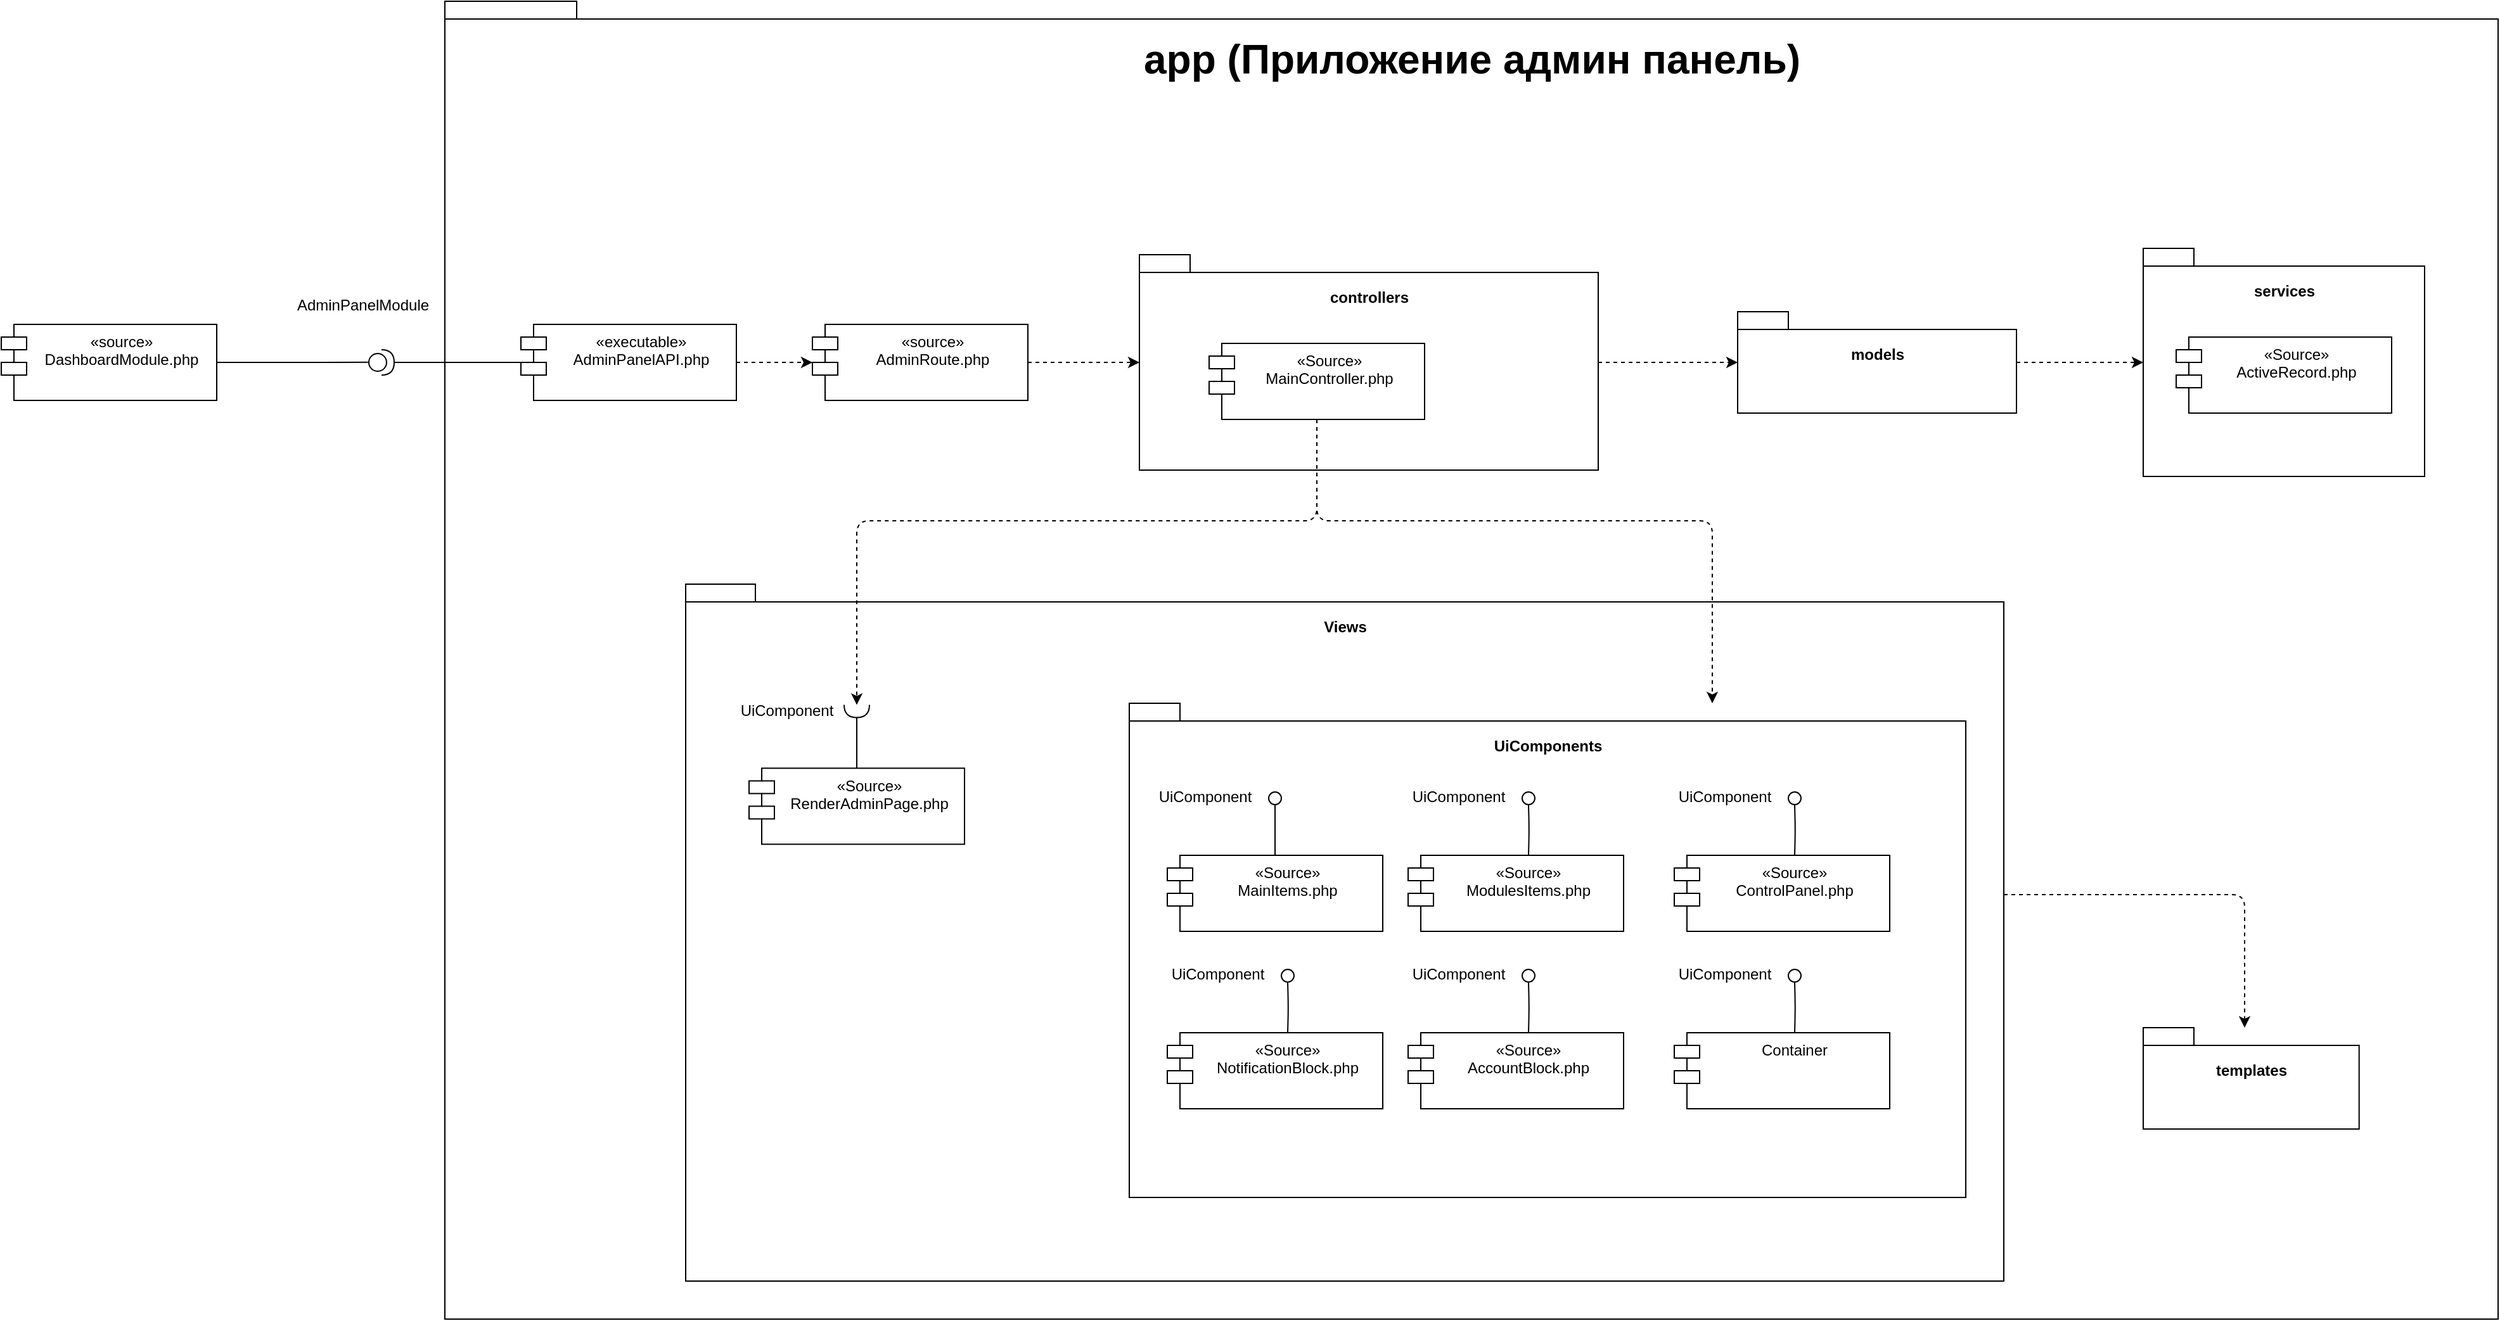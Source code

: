 <mxfile>
    <diagram name="Страница 1" id="XqwJs3OHlsFWiFqLp2U1">
        <mxGraphModel dx="2092" dy="1218" grid="1" gridSize="10" guides="1" tooltips="1" connect="1" arrows="1" fold="1" page="1" pageScale="1" pageWidth="850" pageHeight="1100" math="0" shadow="0">
            <root>
                <mxCell id="0"/>
                <mxCell id="1" parent="0"/>
                <mxCell id="221" value="app (Приложение админ панель)" style="shape=folder;fontStyle=1;spacingTop=20;tabWidth=40;tabHeight=14;tabPosition=left;html=1;fontSize=32;verticalAlign=top;" parent="1" vertex="1">
                    <mxGeometry x="-300" y="10" width="1620" height="1040" as="geometry"/>
                </mxCell>
                <mxCell id="237" style="edgeStyle=orthogonalEdgeStyle;html=1;dashed=1;" edge="1" parent="1" source="187" target="198">
                    <mxGeometry relative="1" as="geometry"/>
                </mxCell>
                <mxCell id="187" value="controllers" style="shape=folder;fontStyle=1;spacingTop=20;tabWidth=40;tabHeight=14;tabPosition=left;html=1;verticalAlign=top;" parent="1" vertex="1">
                    <mxGeometry x="248" y="210" width="362" height="170" as="geometry"/>
                </mxCell>
                <mxCell id="197" style="edgeStyle=orthogonalEdgeStyle;rounded=1;html=1;dashed=1;" parent="1" source="163" target="187" edge="1">
                    <mxGeometry relative="1" as="geometry"/>
                </mxCell>
                <mxCell id="163" value="«source»&#10;AdminRoute.php" style="shape=module;align=left;spacingLeft=20;align=center;verticalAlign=top;" parent="1" vertex="1">
                    <mxGeometry x="-10" y="265" width="170" height="60" as="geometry"/>
                </mxCell>
                <mxCell id="177" style="edgeStyle=orthogonalEdgeStyle;rounded=1;html=1;dashed=1;" parent="1" source="168" target="163" edge="1">
                    <mxGeometry relative="1" as="geometry"/>
                </mxCell>
                <mxCell id="168" value="«executable»&#10;AdminPanelAPI.php" style="shape=module;align=left;spacingLeft=20;align=center;verticalAlign=top;" parent="1" vertex="1">
                    <mxGeometry x="-240" y="265" width="170" height="60" as="geometry"/>
                </mxCell>
                <mxCell id="173" value="AdminPanelModule" style="text;html=1;align=center;verticalAlign=middle;resizable=0;points=[];autosize=1;strokeColor=none;fillColor=none;" parent="1" vertex="1">
                    <mxGeometry x="-430" y="235" width="130" height="30" as="geometry"/>
                </mxCell>
                <mxCell id="137" style="edgeStyle=orthogonalEdgeStyle;rounded=1;jumpStyle=none;html=1;strokeWidth=1;fontColor=default;startArrow=none;startFill=0;endArrow=none;endFill=0;endSize=10;exitX=1;exitY=0.5;exitDx=0;exitDy=0;entryX=-0.031;entryY=0.495;entryDx=0;entryDy=0;entryPerimeter=0;" parent="1" source="138" target="218" edge="1">
                    <mxGeometry relative="1" as="geometry">
                        <mxPoint x="-505" y="310" as="sourcePoint"/>
                        <mxPoint x="-370" y="350" as="targetPoint"/>
                        <Array as="points"/>
                    </mxGeometry>
                </mxCell>
                <mxCell id="138" value="«source»&#10;DashboardModule.php" style="shape=module;align=left;spacingLeft=20;align=center;verticalAlign=top;" parent="1" vertex="1">
                    <mxGeometry x="-650" y="265" width="170" height="60" as="geometry"/>
                </mxCell>
                <mxCell id="178" value="«Source»&#10;MainController.php" style="shape=module;align=left;spacingLeft=20;align=center;verticalAlign=top;" parent="1" vertex="1">
                    <mxGeometry x="303" y="280" width="170" height="60" as="geometry"/>
                </mxCell>
                <mxCell id="218" value="" style="shape=providedRequiredInterface;html=1;verticalLabelPosition=bottom;sketch=0;movable=1;resizable=1;rotatable=1;deletable=1;editable=1;connectable=1;fontSize=32;" parent="1" vertex="1">
                    <mxGeometry x="-360" y="285" width="20" height="20" as="geometry"/>
                </mxCell>
                <mxCell id="220" style="edgeStyle=orthogonalEdgeStyle;rounded=1;jumpStyle=none;html=1;strokeWidth=1;fontColor=default;startArrow=none;startFill=0;endArrow=none;endFill=0;endSize=10;exitX=1;exitY=0.5;exitDx=0;exitDy=0;exitPerimeter=0;" parent="1" source="218" target="168" edge="1">
                    <mxGeometry relative="1" as="geometry">
                        <mxPoint x="-319.4" y="350.1" as="sourcePoint"/>
                        <mxPoint x="-270.02" y="350.0" as="targetPoint"/>
                        <Array as="points"/>
                    </mxGeometry>
                </mxCell>
                <mxCell id="226" value="" style="group" parent="1" vertex="1" connectable="0">
                    <mxGeometry x="1040" y="205" width="222" height="180" as="geometry"/>
                </mxCell>
                <mxCell id="203" value="services" style="shape=folder;fontStyle=1;spacingTop=20;tabWidth=40;tabHeight=14;tabPosition=left;html=1;verticalAlign=top;" parent="226" vertex="1">
                    <mxGeometry width="222" height="180" as="geometry"/>
                </mxCell>
                <mxCell id="204" value="«Source»&#10;ActiveRecord.php" style="shape=module;align=left;spacingLeft=20;align=center;verticalAlign=top;" parent="226" vertex="1">
                    <mxGeometry x="26" y="70" width="170" height="60" as="geometry"/>
                </mxCell>
                <mxCell id="238" style="edgeStyle=orthogonalEdgeStyle;html=1;dashed=1;" edge="1" parent="1" source="198" target="203">
                    <mxGeometry relative="1" as="geometry"/>
                </mxCell>
                <mxCell id="198" value="models" style="shape=folder;fontStyle=1;spacingTop=20;tabWidth=40;tabHeight=14;tabPosition=left;html=1;verticalAlign=top;" parent="1" vertex="1">
                    <mxGeometry x="720" y="255" width="220" height="80" as="geometry"/>
                </mxCell>
                <mxCell id="230" value="templates" style="shape=folder;fontStyle=1;spacingTop=20;tabWidth=40;tabHeight=14;tabPosition=left;html=1;verticalAlign=top;" parent="1" vertex="1">
                    <mxGeometry x="1040" y="820" width="170.35" height="80" as="geometry"/>
                </mxCell>
                <mxCell id="233" value="" style="group" vertex="1" connectable="0" parent="1">
                    <mxGeometry x="-110" y="470" width="1040" height="550" as="geometry"/>
                </mxCell>
                <mxCell id="59" value="Views" style="shape=folder;fontStyle=1;spacingTop=20;tabWidth=40;tabHeight=14;tabPosition=left;html=1;fontColor=default;verticalAlign=top;" parent="233" vertex="1">
                    <mxGeometry width="1040" height="550" as="geometry"/>
                </mxCell>
                <mxCell id="231" value="" style="group" vertex="1" connectable="0" parent="233">
                    <mxGeometry x="350" y="94" width="660" height="390" as="geometry"/>
                </mxCell>
                <mxCell id="49" value="UiComponents" style="shape=folder;fontStyle=1;spacingTop=20;tabWidth=40;tabHeight=14;tabPosition=left;align=center;spacing=2;fontColor=default;html=1;verticalAlign=top;movable=1;resizable=1;rotatable=1;deletable=1;editable=1;connectable=1;" parent="231" vertex="1">
                    <mxGeometry width="660" height="390" as="geometry"/>
                </mxCell>
                <mxCell id="53" value="«Source»&#10;MainItems.php" style="shape=module;align=left;spacingLeft=20;align=center;verticalAlign=top;" parent="231" vertex="1">
                    <mxGeometry x="30" y="120" width="170" height="60" as="geometry"/>
                </mxCell>
                <mxCell id="54" value="«Source»&#10;ModulesItems.php" style="shape=module;align=left;spacingLeft=20;align=center;verticalAlign=top;" parent="231" vertex="1">
                    <mxGeometry x="220" y="120" width="170" height="60" as="geometry"/>
                </mxCell>
                <mxCell id="55" value="«Source»&#10;ControlPanel.php" style="shape=module;align=left;spacingLeft=20;align=center;verticalAlign=top;" parent="231" vertex="1">
                    <mxGeometry x="430" y="120" width="170" height="60" as="geometry"/>
                </mxCell>
                <mxCell id="56" value="«Source»&#10;NotificationBlock.php" style="shape=module;align=left;spacingLeft=20;align=center;verticalAlign=top;" parent="231" vertex="1">
                    <mxGeometry x="30" y="260" width="170" height="60" as="geometry"/>
                </mxCell>
                <mxCell id="57" value="«Source»&#10;AccountBlock.php" style="shape=module;align=left;spacingLeft=20;align=center;verticalAlign=top;" parent="231" vertex="1">
                    <mxGeometry x="220" y="260" width="170" height="60" as="geometry"/>
                </mxCell>
                <mxCell id="58" value="Container" style="shape=module;align=left;spacingLeft=20;align=center;verticalAlign=top;" parent="231" vertex="1">
                    <mxGeometry x="430" y="260" width="170" height="60" as="geometry"/>
                </mxCell>
                <mxCell id="82" value="" style="ellipse;whiteSpace=wrap;html=1;align=center;aspect=fixed;resizable=0;points=[];outlineConnect=0;sketch=0;strokeWidth=1;fontSize=12;" parent="231" vertex="1">
                    <mxGeometry x="110" y="70" width="10" height="10" as="geometry"/>
                </mxCell>
                <mxCell id="83" style="edgeStyle=orthogonalEdgeStyle;rounded=1;jumpStyle=none;html=1;strokeWidth=1;fontColor=default;startArrow=none;startFill=0;endArrow=none;endFill=0;endSize=10;" parent="231" source="53" target="82" edge="1">
                    <mxGeometry relative="1" as="geometry">
                        <mxPoint x="115" y="72.5" as="sourcePoint"/>
                    </mxGeometry>
                </mxCell>
                <mxCell id="85" value="UiComponent" style="text;html=1;strokeColor=none;fillColor=none;align=center;verticalAlign=middle;whiteSpace=wrap;rounded=0;" parent="231" vertex="1">
                    <mxGeometry x="20" y="67.5" width="80" height="12.5" as="geometry"/>
                </mxCell>
                <mxCell id="92" value="" style="ellipse;whiteSpace=wrap;html=1;align=center;aspect=fixed;resizable=0;points=[];outlineConnect=0;sketch=0;strokeWidth=1;fontSize=12;" parent="231" vertex="1">
                    <mxGeometry x="310" y="70" width="10" height="10" as="geometry"/>
                </mxCell>
                <mxCell id="93" style="edgeStyle=orthogonalEdgeStyle;rounded=1;jumpStyle=none;html=1;strokeWidth=1;fontColor=default;startArrow=none;startFill=0;endArrow=none;endFill=0;endSize=10;" parent="231" target="92" edge="1">
                    <mxGeometry relative="1" as="geometry">
                        <mxPoint x="315" y="120" as="sourcePoint"/>
                    </mxGeometry>
                </mxCell>
                <mxCell id="94" value="UiComponent" style="text;html=1;strokeColor=none;fillColor=none;align=center;verticalAlign=middle;whiteSpace=wrap;rounded=0;" parent="231" vertex="1">
                    <mxGeometry x="220" y="67.5" width="80" height="12.5" as="geometry"/>
                </mxCell>
                <mxCell id="95" value="" style="ellipse;whiteSpace=wrap;html=1;align=center;aspect=fixed;resizable=0;points=[];outlineConnect=0;sketch=0;strokeWidth=1;fontSize=12;" parent="231" vertex="1">
                    <mxGeometry x="520" y="70" width="10" height="10" as="geometry"/>
                </mxCell>
                <mxCell id="96" style="edgeStyle=orthogonalEdgeStyle;rounded=1;jumpStyle=none;html=1;strokeWidth=1;fontColor=default;startArrow=none;startFill=0;endArrow=none;endFill=0;endSize=10;" parent="231" target="95" edge="1">
                    <mxGeometry relative="1" as="geometry">
                        <mxPoint x="525" y="120" as="sourcePoint"/>
                    </mxGeometry>
                </mxCell>
                <mxCell id="97" value="UiComponent" style="text;html=1;strokeColor=none;fillColor=none;align=center;verticalAlign=middle;whiteSpace=wrap;rounded=0;" parent="231" vertex="1">
                    <mxGeometry x="430" y="67.5" width="80" height="12.5" as="geometry"/>
                </mxCell>
                <mxCell id="98" value="" style="ellipse;whiteSpace=wrap;html=1;align=center;aspect=fixed;resizable=0;points=[];outlineConnect=0;sketch=0;strokeWidth=1;fontSize=12;" parent="231" vertex="1">
                    <mxGeometry x="520" y="210" width="10" height="10" as="geometry"/>
                </mxCell>
                <mxCell id="99" style="edgeStyle=orthogonalEdgeStyle;rounded=1;jumpStyle=none;html=1;strokeWidth=1;fontColor=default;startArrow=none;startFill=0;endArrow=none;endFill=0;endSize=10;" parent="231" target="98" edge="1">
                    <mxGeometry relative="1" as="geometry">
                        <mxPoint x="525" y="260" as="sourcePoint"/>
                    </mxGeometry>
                </mxCell>
                <mxCell id="100" value="UiComponent" style="text;html=1;strokeColor=none;fillColor=none;align=center;verticalAlign=middle;whiteSpace=wrap;rounded=0;" parent="231" vertex="1">
                    <mxGeometry x="430" y="207.5" width="80" height="12.5" as="geometry"/>
                </mxCell>
                <mxCell id="101" value="" style="ellipse;whiteSpace=wrap;html=1;align=center;aspect=fixed;resizable=0;points=[];outlineConnect=0;sketch=0;strokeWidth=1;fontSize=12;" parent="231" vertex="1">
                    <mxGeometry x="310" y="210" width="10" height="10" as="geometry"/>
                </mxCell>
                <mxCell id="102" style="edgeStyle=orthogonalEdgeStyle;rounded=1;jumpStyle=none;html=1;strokeWidth=1;fontColor=default;startArrow=none;startFill=0;endArrow=none;endFill=0;endSize=10;" parent="231" target="101" edge="1">
                    <mxGeometry relative="1" as="geometry">
                        <mxPoint x="315" y="260" as="sourcePoint"/>
                    </mxGeometry>
                </mxCell>
                <mxCell id="103" value="UiComponent" style="text;html=1;strokeColor=none;fillColor=none;align=center;verticalAlign=middle;whiteSpace=wrap;rounded=0;" parent="231" vertex="1">
                    <mxGeometry x="220" y="207.5" width="80" height="12.5" as="geometry"/>
                </mxCell>
                <mxCell id="104" value="" style="ellipse;whiteSpace=wrap;html=1;align=center;aspect=fixed;resizable=0;points=[];outlineConnect=0;sketch=0;strokeWidth=1;fontSize=12;" parent="231" vertex="1">
                    <mxGeometry x="120" y="210" width="10" height="10" as="geometry"/>
                </mxCell>
                <mxCell id="105" style="edgeStyle=orthogonalEdgeStyle;rounded=1;jumpStyle=none;html=1;strokeWidth=1;fontColor=default;startArrow=none;startFill=0;endArrow=none;endFill=0;endSize=10;" parent="231" target="104" edge="1">
                    <mxGeometry relative="1" as="geometry">
                        <mxPoint x="125" y="260" as="sourcePoint"/>
                    </mxGeometry>
                </mxCell>
                <mxCell id="106" value="UiComponent" style="text;html=1;strokeColor=none;fillColor=none;align=center;verticalAlign=middle;whiteSpace=wrap;rounded=0;" parent="231" vertex="1">
                    <mxGeometry x="30" y="207.5" width="80" height="12.5" as="geometry"/>
                </mxCell>
                <mxCell id="232" value="" style="group" vertex="1" connectable="0" parent="233">
                    <mxGeometry x="40" y="94" width="180" height="111.25" as="geometry"/>
                </mxCell>
                <mxCell id="4" value="«Source»&#10;RenderAdminPage.php" style="shape=module;align=left;spacingLeft=20;align=center;verticalAlign=top;" parent="232" vertex="1">
                    <mxGeometry x="10" y="51.25" width="170" height="60" as="geometry"/>
                </mxCell>
                <mxCell id="5" value="" style="rounded=0;orthogonalLoop=1;jettySize=auto;html=1;endArrow=none;endFill=0;sketch=0;sourcePerimeterSpacing=0;targetPerimeterSpacing=0;" parent="232" source="4" target="51" edge="1">
                    <mxGeometry relative="1" as="geometry">
                        <mxPoint x="85" y="246.25" as="sourcePoint"/>
                        <mxPoint x="95" y="223.75" as="targetPoint"/>
                    </mxGeometry>
                </mxCell>
                <mxCell id="11" value="UiComponent" style="text;html=1;strokeColor=none;fillColor=none;align=center;verticalAlign=middle;whiteSpace=wrap;rounded=0;" parent="232" vertex="1">
                    <mxGeometry width="80" height="12.5" as="geometry"/>
                </mxCell>
                <mxCell id="51" value="" style="shape=requiredInterface;html=1;verticalLabelPosition=bottom;sketch=0;rotation=0;fontColor=default;direction=south;" parent="232" vertex="1">
                    <mxGeometry x="85" y="1.25" width="20" height="10" as="geometry"/>
                </mxCell>
                <mxCell id="234" style="edgeStyle=orthogonalEdgeStyle;html=1;dashed=1;" edge="1" parent="1" source="59" target="230">
                    <mxGeometry relative="1" as="geometry">
                        <Array as="points">
                            <mxPoint x="1120" y="715"/>
                        </Array>
                    </mxGeometry>
                </mxCell>
                <mxCell id="235" style="edgeStyle=orthogonalEdgeStyle;html=1;entryX=0;entryY=0.5;entryDx=0;entryDy=0;entryPerimeter=0;dashed=1;" edge="1" parent="1" source="178" target="51">
                    <mxGeometry relative="1" as="geometry">
                        <Array as="points">
                            <mxPoint x="388" y="420"/>
                            <mxPoint x="25" y="420"/>
                        </Array>
                    </mxGeometry>
                </mxCell>
                <mxCell id="236" style="edgeStyle=orthogonalEdgeStyle;html=1;dashed=1;" edge="1" parent="1" source="178" target="49">
                    <mxGeometry relative="1" as="geometry">
                        <Array as="points">
                            <mxPoint x="388" y="420"/>
                            <mxPoint x="700" y="420"/>
                        </Array>
                    </mxGeometry>
                </mxCell>
            </root>
        </mxGraphModel>
    </diagram>
</mxfile>